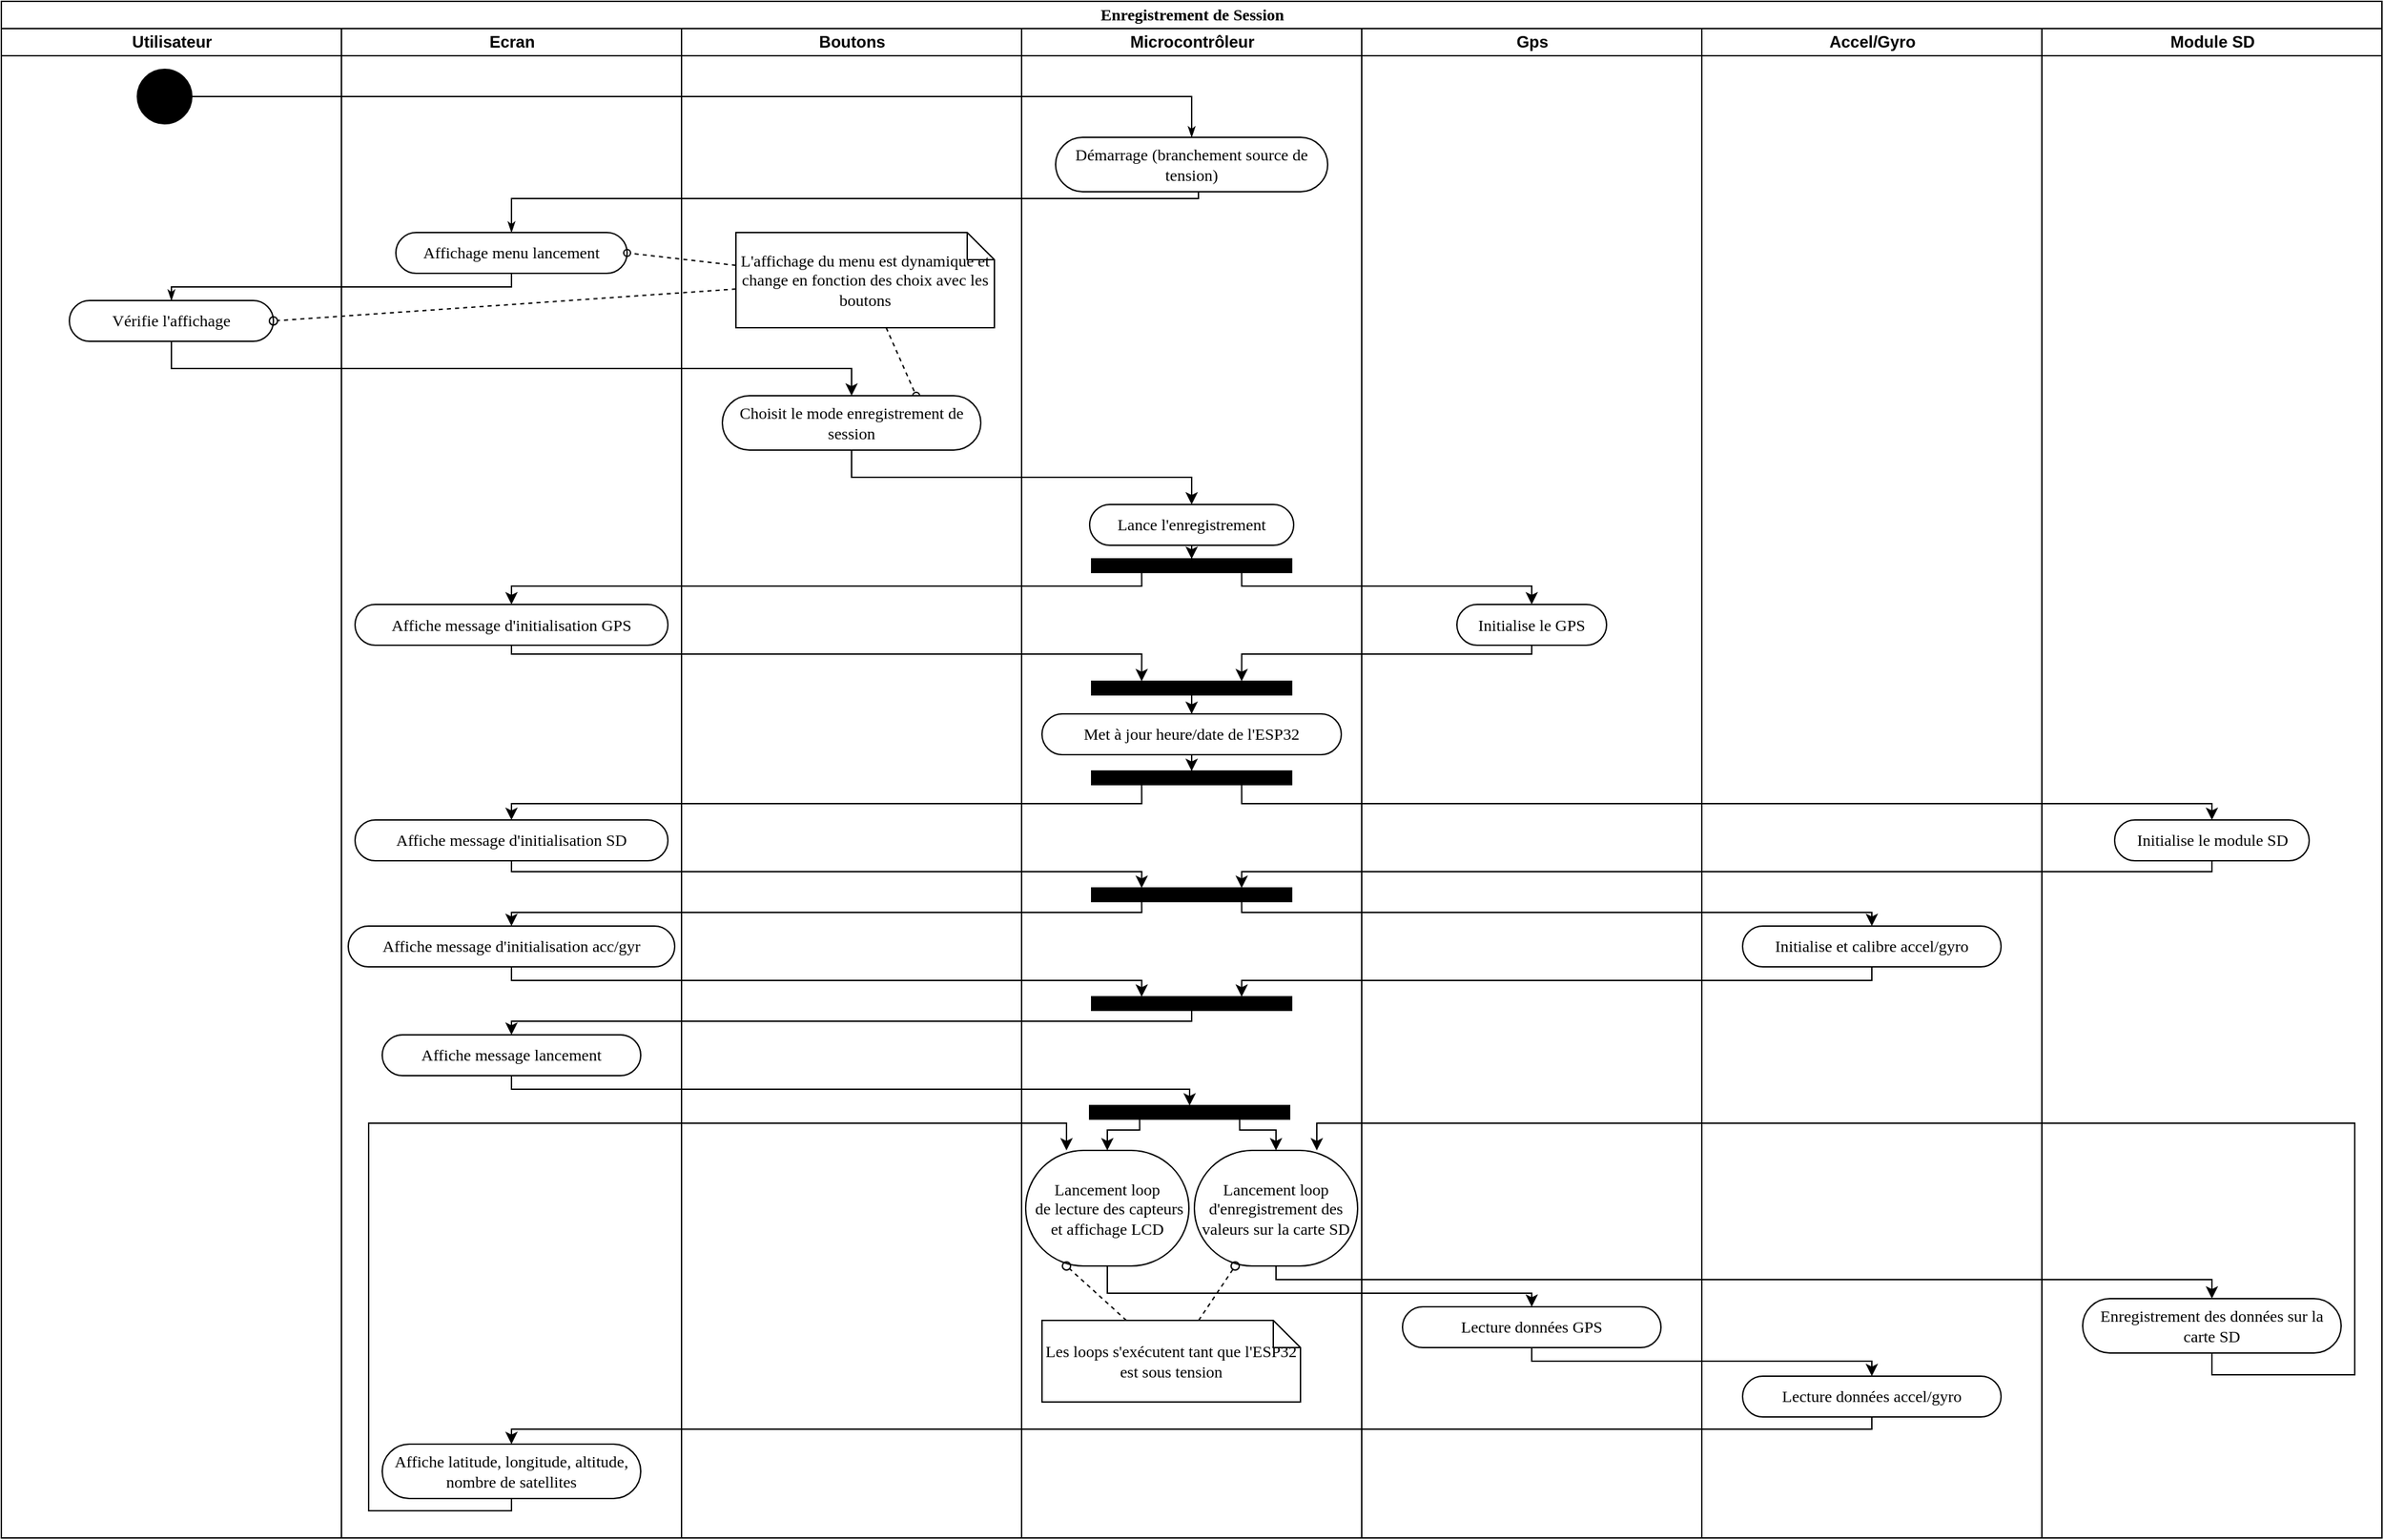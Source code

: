 <mxfile version="14.2.4" type="github"><diagram name="Page-1" id="0783ab3e-0a74-02c8-0abd-f7b4e66b4bec"><mxGraphModel dx="1302" dy="821" grid="1" gridSize="10" guides="1" tooltips="1" connect="1" arrows="1" fold="1" page="1" pageScale="1" pageWidth="850" pageHeight="1100" background="#ffffff" math="0" shadow="0"><root><mxCell id="0"/><mxCell id="1" parent="0"/><mxCell id="1c1d494c118603dd-1" value="Enregistrement de Session" style="swimlane;html=1;childLayout=stackLayout;startSize=20;rounded=0;shadow=0;comic=0;labelBackgroundColor=none;strokeWidth=1;fontFamily=Verdana;fontSize=12;align=center;" parent="1" vertex="1"><mxGeometry x="40" y="20" width="1750" height="1130" as="geometry"><mxRectangle x="40" y="20" width="60" height="20" as="alternateBounds"/></mxGeometry></mxCell><mxCell id="1c1d494c118603dd-2" value="Utilisateur" style="swimlane;html=1;startSize=20;" parent="1c1d494c118603dd-1" vertex="1"><mxGeometry y="20" width="250" height="1110" as="geometry"/></mxCell><mxCell id="60571a20871a0731-4" value="" style="ellipse;whiteSpace=wrap;html=1;rounded=0;shadow=0;comic=0;labelBackgroundColor=none;strokeWidth=1;fillColor=#000000;fontFamily=Verdana;fontSize=12;align=center;" parent="1c1d494c118603dd-2" vertex="1"><mxGeometry x="100" y="30" width="40" height="40" as="geometry"/></mxCell><mxCell id="1c1d494c118603dd-5" value="Vérifie l'affichage" style="rounded=1;whiteSpace=wrap;html=1;shadow=0;comic=0;labelBackgroundColor=none;strokeWidth=1;fontFamily=Verdana;fontSize=12;align=center;arcSize=50;" parent="1c1d494c118603dd-2" vertex="1"><mxGeometry x="50" y="200" width="150" height="30" as="geometry"/></mxCell><mxCell id="1c1d494c118603dd-3" value="Ecran" style="swimlane;html=1;startSize=20;" parent="1c1d494c118603dd-1" vertex="1"><mxGeometry x="250" y="20" width="250" height="1110" as="geometry"/></mxCell><mxCell id="opBcABUMivw20Xhu-yU0-65" value="Affichage menu lancement" style="rounded=1;whiteSpace=wrap;html=1;shadow=0;comic=0;labelBackgroundColor=none;strokeWidth=1;fontFamily=Verdana;fontSize=12;align=center;arcSize=50;" parent="1c1d494c118603dd-3" vertex="1"><mxGeometry x="40" y="150" width="170" height="30" as="geometry"/></mxCell><mxCell id="opBcABUMivw20Xhu-yU0-83" value="Affiche message d'initialisation GPS" style="rounded=1;whiteSpace=wrap;html=1;shadow=0;comic=0;labelBackgroundColor=none;strokeWidth=1;fontFamily=Verdana;fontSize=12;align=center;arcSize=50;" parent="1c1d494c118603dd-3" vertex="1"><mxGeometry x="10" y="423.5" width="230" height="30" as="geometry"/></mxCell><mxCell id="opBcABUMivw20Xhu-yU0-92" value="Affiche message d'initialisation SD" style="rounded=1;whiteSpace=wrap;html=1;shadow=0;comic=0;labelBackgroundColor=none;strokeWidth=1;fontFamily=Verdana;fontSize=12;align=center;arcSize=50;" parent="1c1d494c118603dd-3" vertex="1"><mxGeometry x="10" y="582" width="230" height="30" as="geometry"/></mxCell><mxCell id="opBcABUMivw20Xhu-yU0-97" value="Affiche message d'initialisation acc/gyr" style="rounded=1;whiteSpace=wrap;html=1;shadow=0;comic=0;labelBackgroundColor=none;strokeWidth=1;fontFamily=Verdana;fontSize=12;align=center;arcSize=50;" parent="1c1d494c118603dd-3" vertex="1"><mxGeometry x="5" y="660" width="240" height="30" as="geometry"/></mxCell><mxCell id="opBcABUMivw20Xhu-yU0-80" value="Affiche message lancement" style="rounded=1;whiteSpace=wrap;html=1;shadow=0;comic=0;labelBackgroundColor=none;strokeWidth=1;fontFamily=Verdana;fontSize=12;align=center;arcSize=50;" parent="1c1d494c118603dd-3" vertex="1"><mxGeometry x="30" y="740" width="190" height="30" as="geometry"/></mxCell><mxCell id="opBcABUMivw20Xhu-yU0-111" value="Affiche latitude, longitude, altitude, nombre de satellites" style="rounded=1;whiteSpace=wrap;html=1;shadow=0;comic=0;labelBackgroundColor=none;strokeWidth=1;fontFamily=Verdana;fontSize=12;align=center;arcSize=50;" parent="1c1d494c118603dd-3" vertex="1"><mxGeometry x="30" y="1041" width="190" height="40" as="geometry"/></mxCell><mxCell id="1c1d494c118603dd-4" value="Boutons" style="swimlane;html=1;startSize=20;" parent="1c1d494c118603dd-1" vertex="1"><mxGeometry x="500" y="20" width="250" height="1110" as="geometry"/></mxCell><mxCell id="1c1d494c118603dd-49" style="edgeStyle=none;rounded=0;html=1;dashed=1;labelBackgroundColor=none;startArrow=none;startFill=0;startSize=5;endArrow=oval;endFill=0;endSize=5;jettySize=auto;orthogonalLoop=1;strokeWidth=1;fontFamily=Verdana;fontSize=12;entryX=0.75;entryY=0;entryDx=0;entryDy=0;" parent="1c1d494c118603dd-4" source="1c1d494c118603dd-20" target="opBcABUMivw20Xhu-yU0-69" edge="1"><mxGeometry relative="1" as="geometry"><mxPoint x="85" y="281.814" as="targetPoint"/></mxGeometry></mxCell><mxCell id="1c1d494c118603dd-20" value="L'affichage du menu est dynamique et change en fonction des choix avec les boutons" style="shape=note;whiteSpace=wrap;html=1;rounded=0;shadow=0;comic=0;labelBackgroundColor=none;strokeWidth=1;fontFamily=Verdana;fontSize=12;align=center;size=20;" parent="1c1d494c118603dd-4" vertex="1"><mxGeometry x="40" y="150" width="190" height="70" as="geometry"/></mxCell><mxCell id="opBcABUMivw20Xhu-yU0-69" value="Choisit le mode enregistrement de session" style="rounded=1;whiteSpace=wrap;html=1;shadow=0;comic=0;labelBackgroundColor=none;strokeWidth=1;fontFamily=Verdana;fontSize=12;align=center;arcSize=50;" parent="1c1d494c118603dd-4" vertex="1"><mxGeometry x="30" y="270" width="190" height="40" as="geometry"/></mxCell><mxCell id="opBcABUMivw20Xhu-yU0-1" value="Microcontrôleur" style="swimlane;html=1;startSize=20;" parent="1c1d494c118603dd-1" vertex="1"><mxGeometry x="750" y="20" width="250" height="1110" as="geometry"/></mxCell><mxCell id="opBcABUMivw20Xhu-yU0-86" style="edgeStyle=orthogonalEdgeStyle;rounded=0;orthogonalLoop=1;jettySize=auto;html=1;endArrow=classic;endFill=1;strokeColor=#000000;" parent="opBcABUMivw20Xhu-yU0-1" source="opBcABUMivw20Xhu-yU0-2" target="opBcABUMivw20Xhu-yU0-76" edge="1"><mxGeometry relative="1" as="geometry"/></mxCell><mxCell id="opBcABUMivw20Xhu-yU0-2" value="" style="whiteSpace=wrap;html=1;rounded=0;shadow=0;comic=0;labelBackgroundColor=none;strokeWidth=1;fillColor=#000000;fontFamily=Verdana;fontSize=12;align=center;rotation=0;" parent="opBcABUMivw20Xhu-yU0-1" vertex="1"><mxGeometry x="51.5" y="480" width="147" height="10" as="geometry"/></mxCell><mxCell id="60571a20871a0731-8" value="Démarrage (branchement source de tension)" style="rounded=1;whiteSpace=wrap;html=1;shadow=0;comic=0;labelBackgroundColor=none;strokeWidth=1;fontFamily=Verdana;fontSize=12;align=center;arcSize=50;" parent="opBcABUMivw20Xhu-yU0-1" vertex="1"><mxGeometry x="25" y="80" width="200" height="40" as="geometry"/></mxCell><mxCell id="opBcABUMivw20Xhu-yU0-81" style="edgeStyle=orthogonalEdgeStyle;rounded=0;orthogonalLoop=1;jettySize=auto;html=1;entryX=0.5;entryY=0;entryDx=0;entryDy=0;endArrow=classic;endFill=1;strokeColor=#000000;" parent="opBcABUMivw20Xhu-yU0-1" source="opBcABUMivw20Xhu-yU0-72" target="opBcABUMivw20Xhu-yU0-18" edge="1"><mxGeometry relative="1" as="geometry"/></mxCell><mxCell id="opBcABUMivw20Xhu-yU0-72" value="Lance l'enregistrement" style="rounded=1;whiteSpace=wrap;html=1;shadow=0;comic=0;labelBackgroundColor=none;strokeWidth=1;fontFamily=Verdana;fontSize=12;align=center;arcSize=50;" parent="opBcABUMivw20Xhu-yU0-1" vertex="1"><mxGeometry x="50" y="350" width="150" height="30" as="geometry"/></mxCell><mxCell id="opBcABUMivw20Xhu-yU0-90" style="edgeStyle=orthogonalEdgeStyle;rounded=0;orthogonalLoop=1;jettySize=auto;html=1;entryX=0.5;entryY=0;entryDx=0;entryDy=0;endArrow=classic;endFill=1;strokeColor=#000000;" parent="opBcABUMivw20Xhu-yU0-1" source="opBcABUMivw20Xhu-yU0-76" target="opBcABUMivw20Xhu-yU0-34" edge="1"><mxGeometry relative="1" as="geometry"/></mxCell><mxCell id="opBcABUMivw20Xhu-yU0-76" value="Met à jour heure/date de l'ESP32" style="rounded=1;whiteSpace=wrap;html=1;shadow=0;comic=0;labelBackgroundColor=none;strokeWidth=1;fontFamily=Verdana;fontSize=12;align=center;arcSize=50;" parent="opBcABUMivw20Xhu-yU0-1" vertex="1"><mxGeometry x="15" y="504" width="220" height="30" as="geometry"/></mxCell><mxCell id="opBcABUMivw20Xhu-yU0-18" value="" style="whiteSpace=wrap;html=1;rounded=0;shadow=0;comic=0;labelBackgroundColor=none;strokeWidth=1;fillColor=#000000;fontFamily=Verdana;fontSize=12;align=center;rotation=0;" parent="opBcABUMivw20Xhu-yU0-1" vertex="1"><mxGeometry x="51.5" y="390" width="147" height="10" as="geometry"/></mxCell><mxCell id="opBcABUMivw20Xhu-yU0-34" value="" style="whiteSpace=wrap;html=1;rounded=0;shadow=0;comic=0;labelBackgroundColor=none;strokeWidth=1;fillColor=#000000;fontFamily=Verdana;fontSize=12;align=center;rotation=0;" parent="opBcABUMivw20Xhu-yU0-1" vertex="1"><mxGeometry x="51.5" y="546" width="147" height="10" as="geometry"/></mxCell><mxCell id="opBcABUMivw20Xhu-yU0-50" value="" style="whiteSpace=wrap;html=1;rounded=0;shadow=0;comic=0;labelBackgroundColor=none;strokeWidth=1;fillColor=#000000;fontFamily=Verdana;fontSize=12;align=center;rotation=0;" parent="opBcABUMivw20Xhu-yU0-1" vertex="1"><mxGeometry x="51.5" y="632" width="147" height="10" as="geometry"/></mxCell><mxCell id="opBcABUMivw20Xhu-yU0-100" value="" style="whiteSpace=wrap;html=1;rounded=0;shadow=0;comic=0;labelBackgroundColor=none;strokeWidth=1;fillColor=#000000;fontFamily=Verdana;fontSize=12;align=center;rotation=0;" parent="opBcABUMivw20Xhu-yU0-1" vertex="1"><mxGeometry x="51.5" y="712" width="147" height="10" as="geometry"/></mxCell><mxCell id="opBcABUMivw20Xhu-yU0-109" style="edgeStyle=orthogonalEdgeStyle;rounded=0;orthogonalLoop=1;jettySize=auto;html=1;entryX=0.5;entryY=0;entryDx=0;entryDy=0;endArrow=classic;endFill=1;strokeColor=#000000;exitX=0.25;exitY=1;exitDx=0;exitDy=0;" parent="opBcABUMivw20Xhu-yU0-1" source="opBcABUMivw20Xhu-yU0-104" target="opBcABUMivw20Xhu-yU0-107" edge="1"><mxGeometry relative="1" as="geometry"><Array as="points"><mxPoint x="87" y="810"/><mxPoint x="63" y="810"/></Array></mxGeometry></mxCell><mxCell id="opBcABUMivw20Xhu-yU0-110" style="edgeStyle=orthogonalEdgeStyle;rounded=0;orthogonalLoop=1;jettySize=auto;html=1;endArrow=classic;endFill=1;strokeColor=#000000;exitX=0.75;exitY=1;exitDx=0;exitDy=0;" parent="opBcABUMivw20Xhu-yU0-1" source="opBcABUMivw20Xhu-yU0-104" target="opBcABUMivw20Xhu-yU0-108" edge="1"><mxGeometry relative="1" as="geometry"><Array as="points"><mxPoint x="160" y="810"/><mxPoint x="187" y="810"/></Array></mxGeometry></mxCell><mxCell id="opBcABUMivw20Xhu-yU0-104" value="" style="whiteSpace=wrap;html=1;rounded=0;shadow=0;comic=0;labelBackgroundColor=none;strokeWidth=1;fillColor=#000000;fontFamily=Verdana;fontSize=12;align=center;rotation=0;" parent="opBcABUMivw20Xhu-yU0-1" vertex="1"><mxGeometry x="50" y="792" width="147" height="10" as="geometry"/></mxCell><mxCell id="opBcABUMivw20Xhu-yU0-107" value="Lancement loop&lt;br&gt;&amp;nbsp;de lecture des capteurs et affichage LCD" style="rounded=1;whiteSpace=wrap;html=1;shadow=0;comic=0;labelBackgroundColor=none;strokeWidth=1;fontFamily=Verdana;fontSize=12;align=center;arcSize=50;" parent="opBcABUMivw20Xhu-yU0-1" vertex="1"><mxGeometry x="3" y="825" width="120" height="85" as="geometry"/></mxCell><mxCell id="opBcABUMivw20Xhu-yU0-108" value="Lancement loop d'enregistrement des valeurs sur la carte SD" style="rounded=1;whiteSpace=wrap;html=1;shadow=0;comic=0;labelBackgroundColor=none;strokeWidth=1;fontFamily=Verdana;fontSize=12;align=center;arcSize=50;" parent="opBcABUMivw20Xhu-yU0-1" vertex="1"><mxGeometry x="127" y="825" width="120" height="85" as="geometry"/></mxCell><mxCell id="opBcABUMivw20Xhu-yU0-123" style="rounded=0;orthogonalLoop=1;jettySize=auto;html=1;entryX=0.25;entryY=1;entryDx=0;entryDy=0;dashed=1;endArrow=oval;endFill=0;strokeColor=#000000;" parent="opBcABUMivw20Xhu-yU0-1" source="opBcABUMivw20Xhu-yU0-121" target="opBcABUMivw20Xhu-yU0-107" edge="1"><mxGeometry relative="1" as="geometry"/></mxCell><mxCell id="opBcABUMivw20Xhu-yU0-124" style="edgeStyle=none;rounded=0;orthogonalLoop=1;jettySize=auto;html=1;entryX=0.25;entryY=1;entryDx=0;entryDy=0;dashed=1;endArrow=oval;endFill=0;strokeColor=#000000;" parent="opBcABUMivw20Xhu-yU0-1" source="opBcABUMivw20Xhu-yU0-121" target="opBcABUMivw20Xhu-yU0-108" edge="1"><mxGeometry relative="1" as="geometry"/></mxCell><mxCell id="opBcABUMivw20Xhu-yU0-121" value="Les loops s'exécutent tant que l'ESP32 est sous tension" style="shape=note;whiteSpace=wrap;html=1;rounded=0;shadow=0;comic=0;labelBackgroundColor=none;strokeWidth=1;fontFamily=Verdana;fontSize=12;align=center;size=20;" parent="opBcABUMivw20Xhu-yU0-1" vertex="1"><mxGeometry x="15" y="950" width="190" height="60" as="geometry"/></mxCell><mxCell id="1c1d494c118603dd-28" style="edgeStyle=orthogonalEdgeStyle;rounded=0;html=1;entryX=0.5;entryY=0;labelBackgroundColor=none;startArrow=none;startFill=0;startSize=5;endArrow=classicThin;endFill=1;endSize=5;jettySize=auto;orthogonalLoop=1;strokeWidth=1;fontFamily=Verdana;fontSize=12;entryDx=0;entryDy=0;" parent="1c1d494c118603dd-1" source="60571a20871a0731-8" target="opBcABUMivw20Xhu-yU0-65" edge="1"><mxGeometry relative="1" as="geometry"><Array as="points"><mxPoint x="880" y="145"/><mxPoint x="375" y="145"/></Array><mxPoint x="353.5" y="180" as="targetPoint"/></mxGeometry></mxCell><mxCell id="1c1d494c118603dd-29" style="edgeStyle=orthogonalEdgeStyle;rounded=0;html=1;exitX=0.5;exitY=1;labelBackgroundColor=none;startArrow=none;startFill=0;startSize=5;endArrow=classicThin;endFill=1;endSize=5;jettySize=auto;orthogonalLoop=1;strokeWidth=1;fontFamily=Verdana;fontSize=12;exitDx=0;exitDy=0;entryX=0.5;entryY=0;entryDx=0;entryDy=0;" parent="1c1d494c118603dd-1" source="opBcABUMivw20Xhu-yU0-65" target="1c1d494c118603dd-5" edge="1"><mxGeometry relative="1" as="geometry"><Array as="points"><mxPoint x="375" y="210"/><mxPoint x="125" y="210"/></Array><mxPoint x="390.25" y="190" as="sourcePoint"/></mxGeometry></mxCell><mxCell id="opBcABUMivw20Xhu-yU0-17" value="Gps" style="swimlane;html=1;startSize=20;" parent="1c1d494c118603dd-1" vertex="1"><mxGeometry x="1000" y="20" width="250" height="1110" as="geometry"/></mxCell><mxCell id="opBcABUMivw20Xhu-yU0-74" value="Initialise le GPS" style="rounded=1;whiteSpace=wrap;html=1;shadow=0;comic=0;labelBackgroundColor=none;strokeWidth=1;fontFamily=Verdana;fontSize=12;align=center;arcSize=50;" parent="opBcABUMivw20Xhu-yU0-17" vertex="1"><mxGeometry x="70" y="423.5" width="110" height="30" as="geometry"/></mxCell><mxCell id="opBcABUMivw20Xhu-yU0-112" value="Lecture données GPS" style="rounded=1;whiteSpace=wrap;html=1;shadow=0;comic=0;labelBackgroundColor=none;strokeWidth=1;fontFamily=Verdana;fontSize=12;align=center;arcSize=50;" parent="opBcABUMivw20Xhu-yU0-17" vertex="1"><mxGeometry x="30" y="940" width="190" height="30" as="geometry"/></mxCell><mxCell id="opBcABUMivw20Xhu-yU0-33" value="Accel/Gyro" style="swimlane;html=1;startSize=20;" parent="1c1d494c118603dd-1" vertex="1"><mxGeometry x="1250" y="20" width="250" height="1110" as="geometry"/></mxCell><mxCell id="opBcABUMivw20Xhu-yU0-96" value="Initialise et calibre accel/gyro" style="rounded=1;whiteSpace=wrap;html=1;shadow=0;comic=0;labelBackgroundColor=none;strokeWidth=1;fontFamily=Verdana;fontSize=12;align=center;arcSize=50;" parent="opBcABUMivw20Xhu-yU0-33" vertex="1"><mxGeometry x="30" y="660" width="190" height="30" as="geometry"/></mxCell><mxCell id="opBcABUMivw20Xhu-yU0-113" value="Lecture données accel/gyro" style="rounded=1;whiteSpace=wrap;html=1;shadow=0;comic=0;labelBackgroundColor=none;strokeWidth=1;fontFamily=Verdana;fontSize=12;align=center;arcSize=50;" parent="opBcABUMivw20Xhu-yU0-33" vertex="1"><mxGeometry x="30" y="991" width="190" height="30" as="geometry"/></mxCell><mxCell id="opBcABUMivw20Xhu-yU0-49" value="Module SD" style="swimlane;html=1;startSize=20;" parent="1c1d494c118603dd-1" vertex="1"><mxGeometry x="1500" y="20" width="250" height="1110" as="geometry"/></mxCell><mxCell id="opBcABUMivw20Xhu-yU0-78" value="Initialise le module SD" style="rounded=1;whiteSpace=wrap;html=1;shadow=0;comic=0;labelBackgroundColor=none;strokeWidth=1;fontFamily=Verdana;fontSize=12;align=center;arcSize=50;" parent="opBcABUMivw20Xhu-yU0-49" vertex="1"><mxGeometry x="53.5" y="582" width="143" height="30" as="geometry"/></mxCell><mxCell id="opBcABUMivw20Xhu-yU0-114" value="Enregistrement des données sur la carte SD" style="rounded=1;whiteSpace=wrap;html=1;shadow=0;comic=0;labelBackgroundColor=none;strokeWidth=1;fontFamily=Verdana;fontSize=12;align=center;arcSize=50;" parent="opBcABUMivw20Xhu-yU0-49" vertex="1"><mxGeometry x="30" y="934" width="190" height="40" as="geometry"/></mxCell><mxCell id="1c1d494c118603dd-27" style="edgeStyle=orthogonalEdgeStyle;rounded=0;html=1;labelBackgroundColor=none;startArrow=none;startFill=0;startSize=5;endArrow=classicThin;endFill=1;endSize=5;jettySize=auto;orthogonalLoop=1;strokeWidth=1;fontFamily=Verdana;fontSize=12" parent="1c1d494c118603dd-1" source="60571a20871a0731-4" target="60571a20871a0731-8" edge="1"><mxGeometry relative="1" as="geometry"/></mxCell><mxCell id="1c1d494c118603dd-48" style="edgeStyle=none;rounded=0;html=1;dashed=1;labelBackgroundColor=none;startArrow=none;startFill=0;startSize=5;endArrow=oval;endFill=0;endSize=5;jettySize=auto;orthogonalLoop=1;strokeWidth=1;fontFamily=Verdana;fontSize=12;entryX=1;entryY=0.5;entryDx=0;entryDy=0;" parent="1c1d494c118603dd-1" source="1c1d494c118603dd-20" target="opBcABUMivw20Xhu-yU0-65" edge="1"><mxGeometry relative="1" as="geometry"/></mxCell><mxCell id="opBcABUMivw20Xhu-yU0-70" style="edgeStyle=orthogonalEdgeStyle;rounded=0;orthogonalLoop=1;jettySize=auto;html=1;entryX=0.5;entryY=0;entryDx=0;entryDy=0;exitX=0.5;exitY=1;exitDx=0;exitDy=0;" parent="1c1d494c118603dd-1" source="1c1d494c118603dd-5" target="opBcABUMivw20Xhu-yU0-69" edge="1"><mxGeometry relative="1" as="geometry"/></mxCell><mxCell id="opBcABUMivw20Xhu-yU0-71" style="rounded=0;orthogonalLoop=1;jettySize=auto;html=1;entryX=1;entryY=0.5;entryDx=0;entryDy=0;dashed=1;endArrow=oval;endFill=0;" parent="1c1d494c118603dd-1" source="1c1d494c118603dd-20" target="1c1d494c118603dd-5" edge="1"><mxGeometry relative="1" as="geometry"/></mxCell><mxCell id="opBcABUMivw20Xhu-yU0-73" style="edgeStyle=orthogonalEdgeStyle;rounded=0;orthogonalLoop=1;jettySize=auto;html=1;entryX=0.5;entryY=0;entryDx=0;entryDy=0;endArrow=classic;endFill=1;strokeColor=#000000;exitX=0.5;exitY=1;exitDx=0;exitDy=0;" parent="1c1d494c118603dd-1" source="opBcABUMivw20Xhu-yU0-69" target="opBcABUMivw20Xhu-yU0-72" edge="1"><mxGeometry relative="1" as="geometry"/></mxCell><mxCell id="opBcABUMivw20Xhu-yU0-82" style="edgeStyle=orthogonalEdgeStyle;rounded=0;orthogonalLoop=1;jettySize=auto;html=1;endArrow=classic;endFill=1;strokeColor=#000000;exitX=0.75;exitY=1;exitDx=0;exitDy=0;" parent="1c1d494c118603dd-1" source="opBcABUMivw20Xhu-yU0-18" target="opBcABUMivw20Xhu-yU0-74" edge="1"><mxGeometry relative="1" as="geometry"><Array as="points"><mxPoint x="912" y="430"/><mxPoint x="1125" y="430"/></Array></mxGeometry></mxCell><mxCell id="opBcABUMivw20Xhu-yU0-84" style="edgeStyle=orthogonalEdgeStyle;rounded=0;orthogonalLoop=1;jettySize=auto;html=1;entryX=0.5;entryY=0;entryDx=0;entryDy=0;endArrow=classic;endFill=1;strokeColor=#000000;exitX=0.25;exitY=1;exitDx=0;exitDy=0;" parent="1c1d494c118603dd-1" source="opBcABUMivw20Xhu-yU0-18" target="opBcABUMivw20Xhu-yU0-83" edge="1"><mxGeometry relative="1" as="geometry"><Array as="points"><mxPoint x="838" y="430"/><mxPoint x="375" y="430"/></Array></mxGeometry></mxCell><mxCell id="opBcABUMivw20Xhu-yU0-87" style="edgeStyle=orthogonalEdgeStyle;rounded=0;orthogonalLoop=1;jettySize=auto;html=1;entryX=0.75;entryY=0;entryDx=0;entryDy=0;endArrow=classic;endFill=1;strokeColor=#000000;exitX=0.5;exitY=1;exitDx=0;exitDy=0;" parent="1c1d494c118603dd-1" source="opBcABUMivw20Xhu-yU0-74" target="opBcABUMivw20Xhu-yU0-2" edge="1"><mxGeometry relative="1" as="geometry"><Array as="points"><mxPoint x="1125" y="480"/><mxPoint x="912" y="480"/></Array></mxGeometry></mxCell><mxCell id="opBcABUMivw20Xhu-yU0-88" style="edgeStyle=orthogonalEdgeStyle;rounded=0;orthogonalLoop=1;jettySize=auto;html=1;entryX=0.25;entryY=0;entryDx=0;entryDy=0;endArrow=classic;endFill=1;strokeColor=#000000;exitX=0.5;exitY=1;exitDx=0;exitDy=0;" parent="1c1d494c118603dd-1" source="opBcABUMivw20Xhu-yU0-83" target="opBcABUMivw20Xhu-yU0-2" edge="1"><mxGeometry relative="1" as="geometry"><Array as="points"><mxPoint x="375" y="480"/><mxPoint x="838" y="480"/></Array></mxGeometry></mxCell><mxCell id="opBcABUMivw20Xhu-yU0-91" style="edgeStyle=orthogonalEdgeStyle;rounded=0;orthogonalLoop=1;jettySize=auto;html=1;endArrow=classic;endFill=1;strokeColor=#000000;exitX=0.75;exitY=1;exitDx=0;exitDy=0;" parent="1c1d494c118603dd-1" source="opBcABUMivw20Xhu-yU0-34" target="opBcABUMivw20Xhu-yU0-78" edge="1"><mxGeometry relative="1" as="geometry"><Array as="points"><mxPoint x="912" y="590"/><mxPoint x="1625" y="590"/></Array></mxGeometry></mxCell><mxCell id="opBcABUMivw20Xhu-yU0-93" style="edgeStyle=orthogonalEdgeStyle;rounded=0;orthogonalLoop=1;jettySize=auto;html=1;entryX=0.5;entryY=0;entryDx=0;entryDy=0;endArrow=classic;endFill=1;strokeColor=#000000;exitX=0.25;exitY=1;exitDx=0;exitDy=0;" parent="1c1d494c118603dd-1" source="opBcABUMivw20Xhu-yU0-34" target="opBcABUMivw20Xhu-yU0-92" edge="1"><mxGeometry relative="1" as="geometry"><Array as="points"><mxPoint x="838" y="590"/><mxPoint x="375" y="590"/></Array></mxGeometry></mxCell><mxCell id="opBcABUMivw20Xhu-yU0-94" style="edgeStyle=orthogonalEdgeStyle;rounded=0;orthogonalLoop=1;jettySize=auto;html=1;entryX=0.25;entryY=0;entryDx=0;entryDy=0;endArrow=classic;endFill=1;strokeColor=#000000;exitX=0.5;exitY=1;exitDx=0;exitDy=0;" parent="1c1d494c118603dd-1" source="opBcABUMivw20Xhu-yU0-92" target="opBcABUMivw20Xhu-yU0-50" edge="1"><mxGeometry relative="1" as="geometry"><Array as="points"><mxPoint x="375" y="640"/><mxPoint x="838" y="640"/></Array></mxGeometry></mxCell><mxCell id="opBcABUMivw20Xhu-yU0-95" style="edgeStyle=orthogonalEdgeStyle;rounded=0;orthogonalLoop=1;jettySize=auto;html=1;entryX=0.75;entryY=0;entryDx=0;entryDy=0;endArrow=classic;endFill=1;strokeColor=#000000;exitX=0.5;exitY=1;exitDx=0;exitDy=0;" parent="1c1d494c118603dd-1" source="opBcABUMivw20Xhu-yU0-78" target="opBcABUMivw20Xhu-yU0-50" edge="1"><mxGeometry relative="1" as="geometry"><Array as="points"><mxPoint x="1625" y="640"/><mxPoint x="912" y="640"/></Array></mxGeometry></mxCell><mxCell id="opBcABUMivw20Xhu-yU0-98" style="edgeStyle=orthogonalEdgeStyle;rounded=0;orthogonalLoop=1;jettySize=auto;html=1;endArrow=classic;endFill=1;strokeColor=#000000;exitX=0.25;exitY=1;exitDx=0;exitDy=0;" parent="1c1d494c118603dd-1" source="opBcABUMivw20Xhu-yU0-50" target="opBcABUMivw20Xhu-yU0-97" edge="1"><mxGeometry relative="1" as="geometry"><Array as="points"><mxPoint x="838" y="670"/><mxPoint x="375" y="670"/></Array></mxGeometry></mxCell><mxCell id="opBcABUMivw20Xhu-yU0-99" style="edgeStyle=orthogonalEdgeStyle;rounded=0;orthogonalLoop=1;jettySize=auto;html=1;endArrow=classic;endFill=1;strokeColor=#000000;exitX=0.75;exitY=1;exitDx=0;exitDy=0;" parent="1c1d494c118603dd-1" source="opBcABUMivw20Xhu-yU0-50" target="opBcABUMivw20Xhu-yU0-96" edge="1"><mxGeometry relative="1" as="geometry"><Array as="points"><mxPoint x="912" y="670"/><mxPoint x="1375" y="670"/></Array></mxGeometry></mxCell><mxCell id="opBcABUMivw20Xhu-yU0-101" style="edgeStyle=orthogonalEdgeStyle;rounded=0;orthogonalLoop=1;jettySize=auto;html=1;entryX=0.25;entryY=0;entryDx=0;entryDy=0;endArrow=classic;endFill=1;strokeColor=#000000;exitX=0.5;exitY=1;exitDx=0;exitDy=0;" parent="1c1d494c118603dd-1" source="opBcABUMivw20Xhu-yU0-97" target="opBcABUMivw20Xhu-yU0-100" edge="1"><mxGeometry relative="1" as="geometry"><Array as="points"><mxPoint x="375" y="720"/><mxPoint x="838" y="720"/></Array></mxGeometry></mxCell><mxCell id="opBcABUMivw20Xhu-yU0-102" style="edgeStyle=orthogonalEdgeStyle;rounded=0;orthogonalLoop=1;jettySize=auto;html=1;entryX=0.75;entryY=0;entryDx=0;entryDy=0;endArrow=classic;endFill=1;strokeColor=#000000;exitX=0.5;exitY=1;exitDx=0;exitDy=0;" parent="1c1d494c118603dd-1" source="opBcABUMivw20Xhu-yU0-96" target="opBcABUMivw20Xhu-yU0-100" edge="1"><mxGeometry relative="1" as="geometry"><Array as="points"><mxPoint x="1375" y="720"/><mxPoint x="912" y="720"/></Array></mxGeometry></mxCell><mxCell id="opBcABUMivw20Xhu-yU0-103" style="edgeStyle=orthogonalEdgeStyle;rounded=0;orthogonalLoop=1;jettySize=auto;html=1;entryX=0.5;entryY=0;entryDx=0;entryDy=0;endArrow=classic;endFill=1;strokeColor=#000000;exitX=0.5;exitY=1;exitDx=0;exitDy=0;" parent="1c1d494c118603dd-1" source="opBcABUMivw20Xhu-yU0-100" target="opBcABUMivw20Xhu-yU0-80" edge="1"><mxGeometry relative="1" as="geometry"><Array as="points"><mxPoint x="875" y="750"/><mxPoint x="375" y="750"/></Array></mxGeometry></mxCell><mxCell id="opBcABUMivw20Xhu-yU0-105" style="edgeStyle=orthogonalEdgeStyle;rounded=0;orthogonalLoop=1;jettySize=auto;html=1;entryX=0.5;entryY=0;entryDx=0;entryDy=0;endArrow=classic;endFill=1;strokeColor=#000000;exitX=0.5;exitY=1;exitDx=0;exitDy=0;" parent="1c1d494c118603dd-1" source="opBcABUMivw20Xhu-yU0-80" target="opBcABUMivw20Xhu-yU0-104" edge="1"><mxGeometry relative="1" as="geometry"><Array as="points"><mxPoint x="375" y="800"/><mxPoint x="874" y="800"/></Array></mxGeometry></mxCell><mxCell id="opBcABUMivw20Xhu-yU0-115" style="edgeStyle=orthogonalEdgeStyle;rounded=0;orthogonalLoop=1;jettySize=auto;html=1;endArrow=classic;endFill=1;strokeColor=#000000;exitX=0.5;exitY=1;exitDx=0;exitDy=0;" parent="1c1d494c118603dd-1" source="opBcABUMivw20Xhu-yU0-108" target="opBcABUMivw20Xhu-yU0-114" edge="1"><mxGeometry relative="1" as="geometry"><Array as="points"><mxPoint x="937" y="940"/><mxPoint x="1625" y="940"/></Array></mxGeometry></mxCell><mxCell id="opBcABUMivw20Xhu-yU0-116" style="edgeStyle=orthogonalEdgeStyle;rounded=0;orthogonalLoop=1;jettySize=auto;html=1;entryX=0.75;entryY=0;entryDx=0;entryDy=0;endArrow=classic;endFill=1;strokeColor=#000000;exitX=0.5;exitY=1;exitDx=0;exitDy=0;" parent="1c1d494c118603dd-1" source="opBcABUMivw20Xhu-yU0-114" target="opBcABUMivw20Xhu-yU0-108" edge="1"><mxGeometry relative="1" as="geometry"><Array as="points"><mxPoint x="1625" y="1010"/><mxPoint x="1730" y="1010"/><mxPoint x="1730" y="825"/><mxPoint x="967" y="825"/></Array></mxGeometry></mxCell><mxCell id="opBcABUMivw20Xhu-yU0-117" style="edgeStyle=orthogonalEdgeStyle;rounded=0;orthogonalLoop=1;jettySize=auto;html=1;entryX=0.5;entryY=0;entryDx=0;entryDy=0;endArrow=classic;endFill=1;strokeColor=#000000;exitX=0.5;exitY=1;exitDx=0;exitDy=0;" parent="1c1d494c118603dd-1" source="opBcABUMivw20Xhu-yU0-107" target="opBcABUMivw20Xhu-yU0-112" edge="1"><mxGeometry relative="1" as="geometry"><Array as="points"><mxPoint x="813" y="950"/><mxPoint x="1125" y="950"/></Array></mxGeometry></mxCell><mxCell id="opBcABUMivw20Xhu-yU0-118" style="edgeStyle=orthogonalEdgeStyle;rounded=0;orthogonalLoop=1;jettySize=auto;html=1;entryX=0.5;entryY=0;entryDx=0;entryDy=0;endArrow=classic;endFill=1;strokeColor=#000000;exitX=0.5;exitY=1;exitDx=0;exitDy=0;" parent="1c1d494c118603dd-1" source="opBcABUMivw20Xhu-yU0-112" target="opBcABUMivw20Xhu-yU0-113" edge="1"><mxGeometry relative="1" as="geometry"><Array as="points"><mxPoint x="1125" y="1000"/><mxPoint x="1375" y="1000"/></Array></mxGeometry></mxCell><mxCell id="opBcABUMivw20Xhu-yU0-119" style="edgeStyle=orthogonalEdgeStyle;rounded=0;orthogonalLoop=1;jettySize=auto;html=1;endArrow=classic;endFill=1;strokeColor=#000000;exitX=0.5;exitY=1;exitDx=0;exitDy=0;" parent="1c1d494c118603dd-1" source="opBcABUMivw20Xhu-yU0-113" target="opBcABUMivw20Xhu-yU0-111" edge="1"><mxGeometry relative="1" as="geometry"><Array as="points"><mxPoint x="1375" y="1050"/></Array></mxGeometry></mxCell><mxCell id="opBcABUMivw20Xhu-yU0-120" style="edgeStyle=orthogonalEdgeStyle;rounded=0;orthogonalLoop=1;jettySize=auto;html=1;entryX=0.25;entryY=0;entryDx=0;entryDy=0;endArrow=classic;endFill=1;strokeColor=#000000;exitX=0.5;exitY=1;exitDx=0;exitDy=0;" parent="1c1d494c118603dd-1" source="opBcABUMivw20Xhu-yU0-111" target="opBcABUMivw20Xhu-yU0-107" edge="1"><mxGeometry relative="1" as="geometry"><Array as="points"><mxPoint x="375" y="1110"/><mxPoint x="270" y="1110"/><mxPoint x="270" y="825"/><mxPoint x="783" y="825"/></Array></mxGeometry></mxCell></root></mxGraphModel></diagram></mxfile>